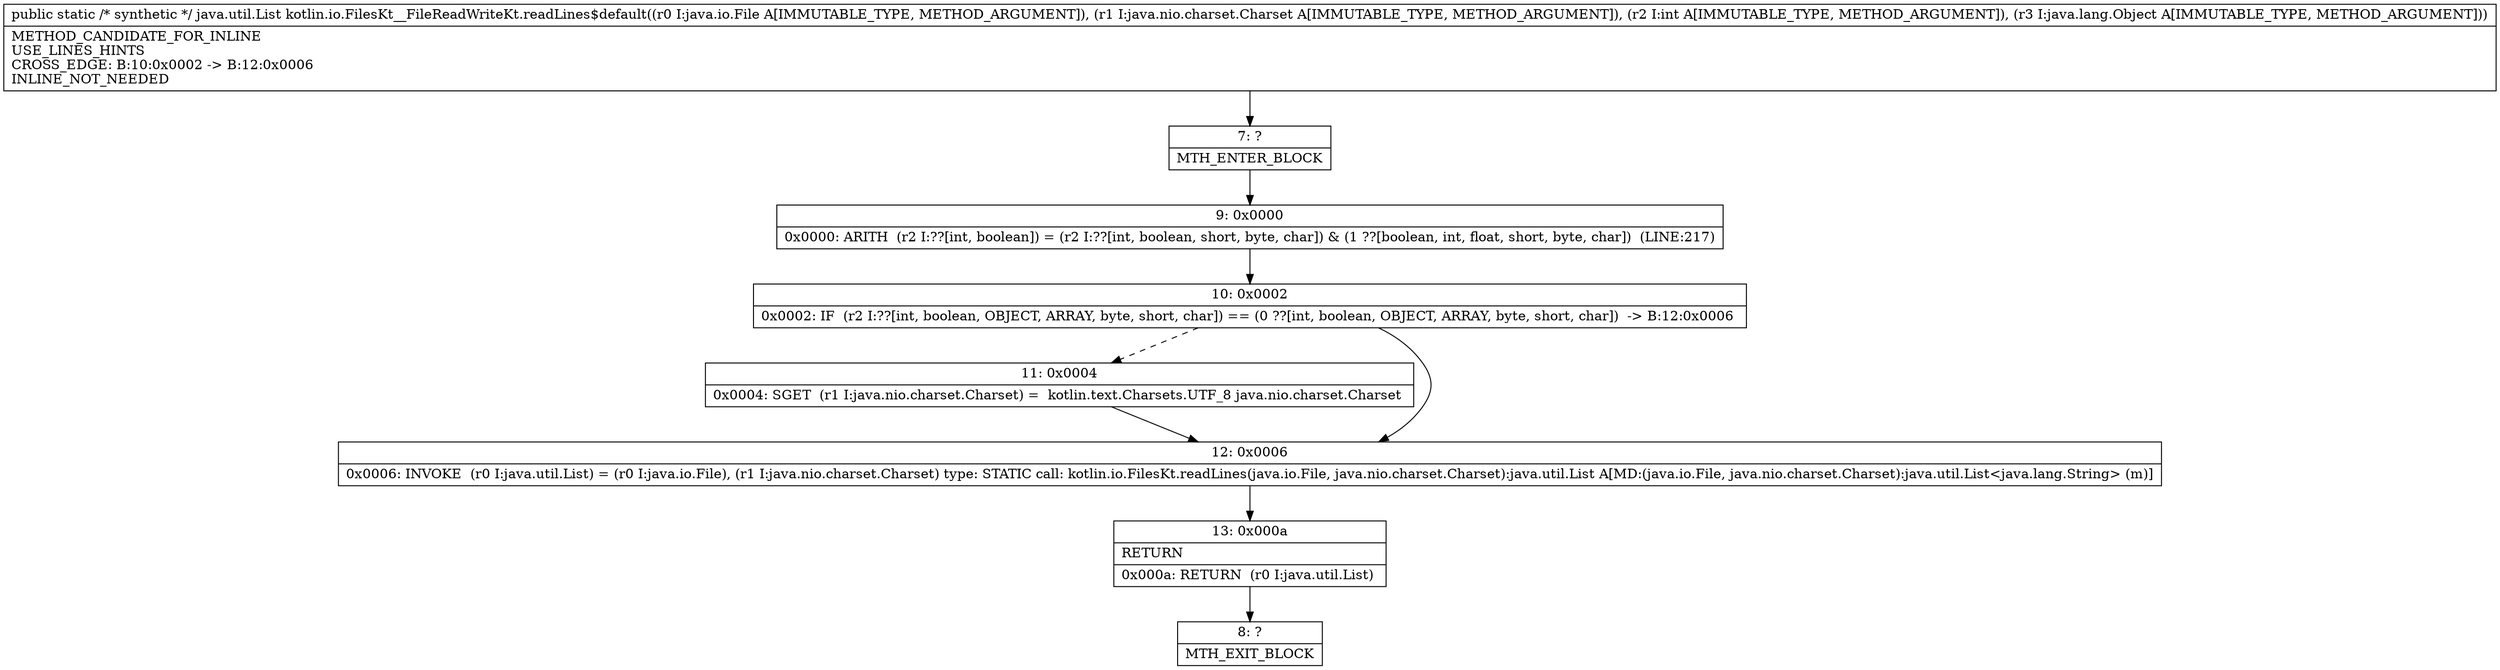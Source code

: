 digraph "CFG forkotlin.io.FilesKt__FileReadWriteKt.readLines$default(Ljava\/io\/File;Ljava\/nio\/charset\/Charset;ILjava\/lang\/Object;)Ljava\/util\/List;" {
Node_7 [shape=record,label="{7\:\ ?|MTH_ENTER_BLOCK\l}"];
Node_9 [shape=record,label="{9\:\ 0x0000|0x0000: ARITH  (r2 I:??[int, boolean]) = (r2 I:??[int, boolean, short, byte, char]) & (1 ??[boolean, int, float, short, byte, char])  (LINE:217)\l}"];
Node_10 [shape=record,label="{10\:\ 0x0002|0x0002: IF  (r2 I:??[int, boolean, OBJECT, ARRAY, byte, short, char]) == (0 ??[int, boolean, OBJECT, ARRAY, byte, short, char])  \-\> B:12:0x0006 \l}"];
Node_11 [shape=record,label="{11\:\ 0x0004|0x0004: SGET  (r1 I:java.nio.charset.Charset) =  kotlin.text.Charsets.UTF_8 java.nio.charset.Charset \l}"];
Node_12 [shape=record,label="{12\:\ 0x0006|0x0006: INVOKE  (r0 I:java.util.List) = (r0 I:java.io.File), (r1 I:java.nio.charset.Charset) type: STATIC call: kotlin.io.FilesKt.readLines(java.io.File, java.nio.charset.Charset):java.util.List A[MD:(java.io.File, java.nio.charset.Charset):java.util.List\<java.lang.String\> (m)]\l}"];
Node_13 [shape=record,label="{13\:\ 0x000a|RETURN\l|0x000a: RETURN  (r0 I:java.util.List) \l}"];
Node_8 [shape=record,label="{8\:\ ?|MTH_EXIT_BLOCK\l}"];
MethodNode[shape=record,label="{public static \/* synthetic *\/ java.util.List kotlin.io.FilesKt__FileReadWriteKt.readLines$default((r0 I:java.io.File A[IMMUTABLE_TYPE, METHOD_ARGUMENT]), (r1 I:java.nio.charset.Charset A[IMMUTABLE_TYPE, METHOD_ARGUMENT]), (r2 I:int A[IMMUTABLE_TYPE, METHOD_ARGUMENT]), (r3 I:java.lang.Object A[IMMUTABLE_TYPE, METHOD_ARGUMENT]))  | METHOD_CANDIDATE_FOR_INLINE\lUSE_LINES_HINTS\lCROSS_EDGE: B:10:0x0002 \-\> B:12:0x0006\lINLINE_NOT_NEEDED\l}"];
MethodNode -> Node_7;Node_7 -> Node_9;
Node_9 -> Node_10;
Node_10 -> Node_11[style=dashed];
Node_10 -> Node_12;
Node_11 -> Node_12;
Node_12 -> Node_13;
Node_13 -> Node_8;
}

